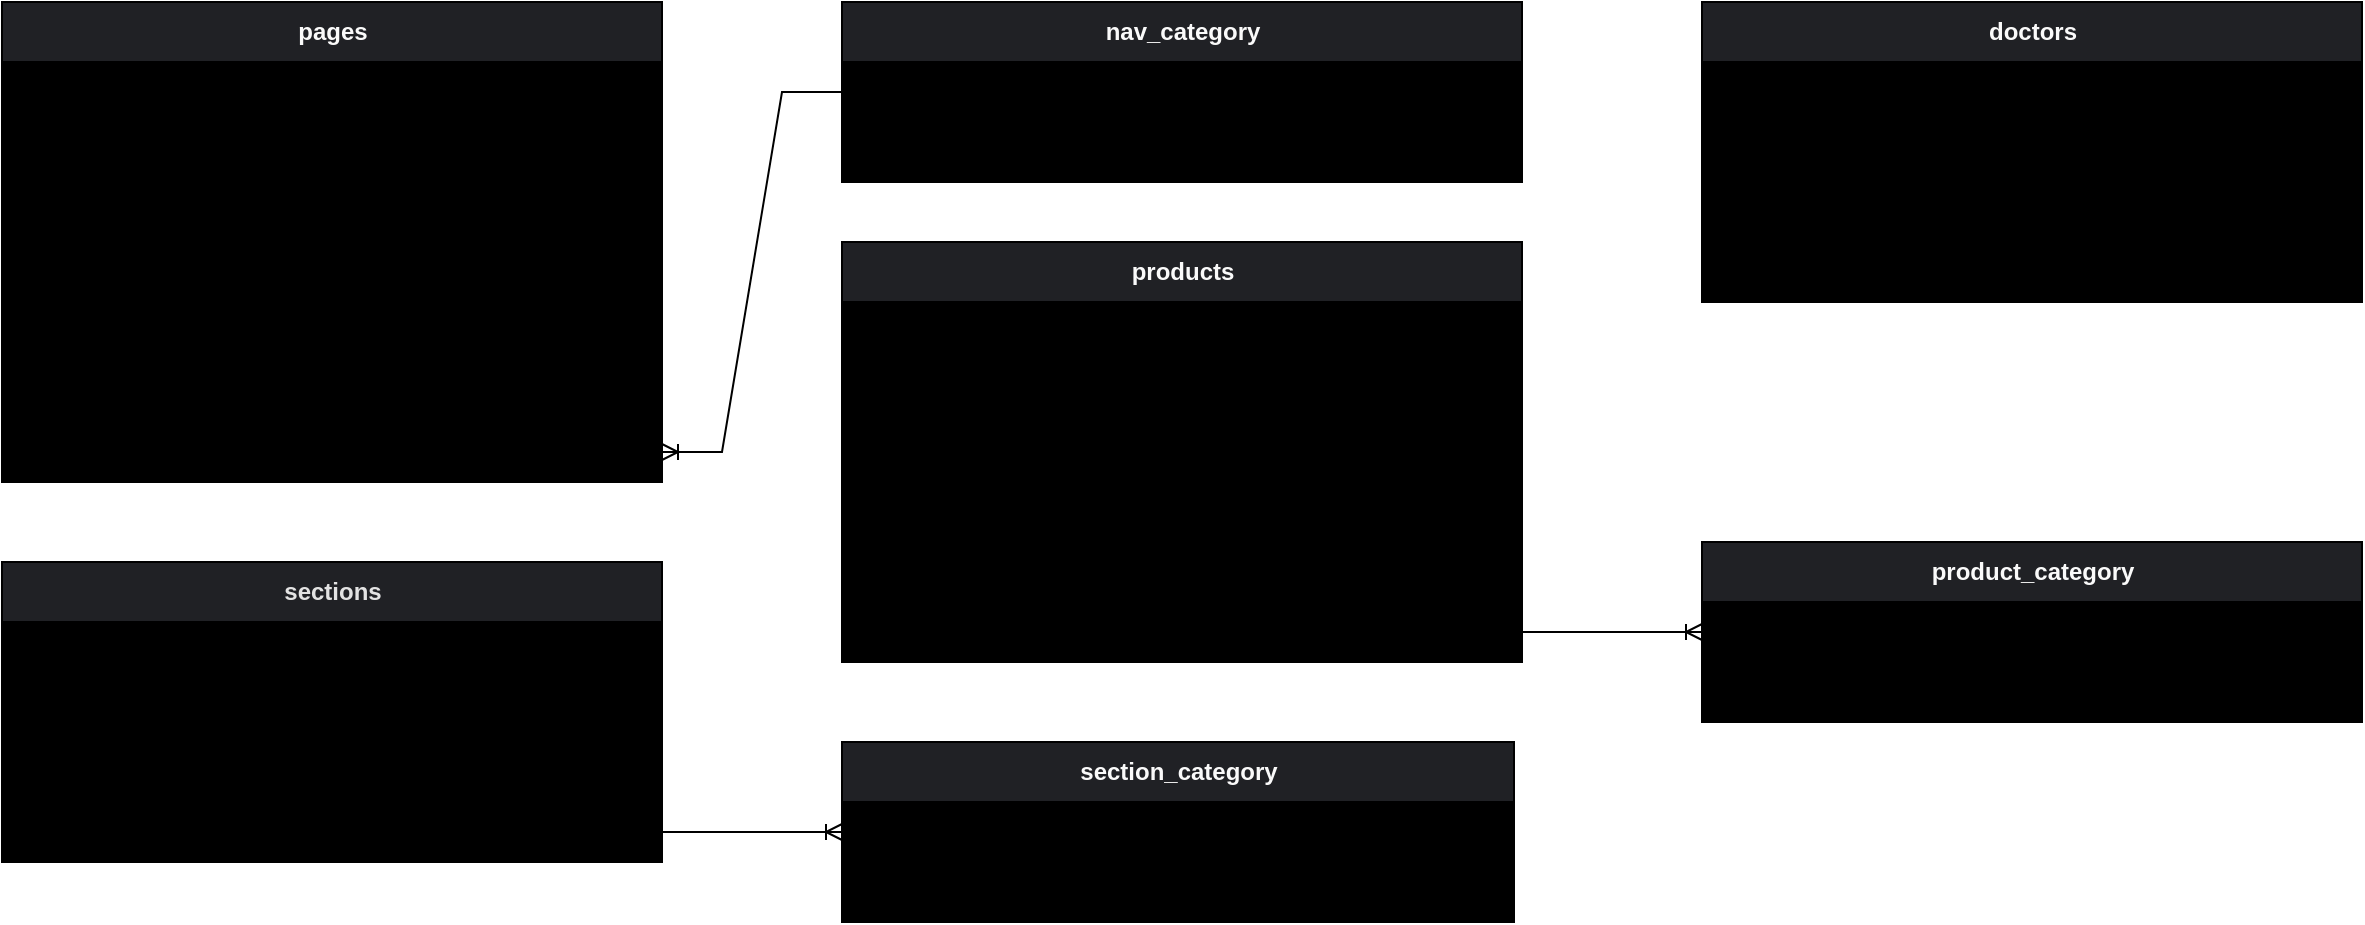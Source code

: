 <mxfile>
    <diagram name="Page-1" id="jvLMgW2qh89p9YElOxy1">
        <mxGraphModel dx="674" dy="597" grid="1" gridSize="10" guides="1" tooltips="1" connect="1" arrows="1" fold="1" page="1" pageScale="1" pageWidth="827" pageHeight="1169" math="0" shadow="0">
            <root>
                <mxCell id="0"/>
                <mxCell id="1" parent="0"/>
                <mxCell id="wWix9RE-jAxu2qYLu9UM-1" value="&lt;font color=&quot;#fafafa&quot;&gt;doctors&lt;/font&gt;" style="shape=table;startSize=30;container=1;collapsible=1;childLayout=tableLayout;fixedRows=1;rowLines=0;fontStyle=1;align=center;resizeLast=1;html=1;fillColor=#202125;" parent="1" vertex="1">
                    <mxGeometry x="870" y="40" width="330" height="150" as="geometry"/>
                </mxCell>
                <mxCell id="wWix9RE-jAxu2qYLu9UM-2" value="" style="shape=tableRow;horizontal=0;startSize=0;swimlaneHead=0;swimlaneBody=0;fillColor=none;collapsible=0;dropTarget=0;points=[[0,0.5],[1,0.5]];portConstraint=eastwest;top=0;left=0;right=0;bottom=1;" parent="wWix9RE-jAxu2qYLu9UM-1" vertex="1">
                    <mxGeometry y="30" width="330" height="30" as="geometry"/>
                </mxCell>
                <mxCell id="wWix9RE-jAxu2qYLu9UM-3" value="PK" style="shape=partialRectangle;connectable=0;fillColor=#000000;top=0;left=0;bottom=0;right=0;fontStyle=1;overflow=hidden;whiteSpace=wrap;html=1;" parent="wWix9RE-jAxu2qYLu9UM-2" vertex="1">
                    <mxGeometry width="30" height="30" as="geometry">
                        <mxRectangle width="30" height="30" as="alternateBounds"/>
                    </mxGeometry>
                </mxCell>
                <mxCell id="wWix9RE-jAxu2qYLu9UM-4" value="id INT AUTO_INCREMENT NOT NULL" style="shape=partialRectangle;connectable=0;fillColor=#000000;top=0;left=0;bottom=0;right=0;align=left;spacingLeft=6;fontStyle=5;overflow=hidden;whiteSpace=wrap;html=1;" parent="wWix9RE-jAxu2qYLu9UM-2" vertex="1">
                    <mxGeometry x="30" width="300" height="30" as="geometry">
                        <mxRectangle width="300" height="30" as="alternateBounds"/>
                    </mxGeometry>
                </mxCell>
                <mxCell id="wWix9RE-jAxu2qYLu9UM-5" value="" style="shape=tableRow;horizontal=0;startSize=0;swimlaneHead=0;swimlaneBody=0;fillColor=none;collapsible=0;dropTarget=0;points=[[0,0.5],[1,0.5]];portConstraint=eastwest;top=0;left=0;right=0;bottom=0;" parent="wWix9RE-jAxu2qYLu9UM-1" vertex="1">
                    <mxGeometry y="60" width="330" height="30" as="geometry"/>
                </mxCell>
                <mxCell id="wWix9RE-jAxu2qYLu9UM-6" value="" style="shape=partialRectangle;connectable=0;fillColor=#000000;top=0;left=0;bottom=0;right=0;editable=1;overflow=hidden;whiteSpace=wrap;html=1;" parent="wWix9RE-jAxu2qYLu9UM-5" vertex="1">
                    <mxGeometry width="30" height="30" as="geometry">
                        <mxRectangle width="30" height="30" as="alternateBounds"/>
                    </mxGeometry>
                </mxCell>
                <mxCell id="wWix9RE-jAxu2qYLu9UM-7" value="doctor_name VARCHAR(110)&amp;nbsp;NOT NULL" style="shape=partialRectangle;connectable=0;fillColor=#000000;top=0;left=0;bottom=0;right=0;align=left;spacingLeft=6;overflow=hidden;whiteSpace=wrap;html=1;" parent="wWix9RE-jAxu2qYLu9UM-5" vertex="1">
                    <mxGeometry x="30" width="300" height="30" as="geometry">
                        <mxRectangle width="300" height="30" as="alternateBounds"/>
                    </mxGeometry>
                </mxCell>
                <mxCell id="wWix9RE-jAxu2qYLu9UM-8" value="" style="shape=tableRow;horizontal=0;startSize=0;swimlaneHead=0;swimlaneBody=0;fillColor=none;collapsible=0;dropTarget=0;points=[[0,0.5],[1,0.5]];portConstraint=eastwest;top=0;left=0;right=0;bottom=0;" parent="wWix9RE-jAxu2qYLu9UM-1" vertex="1">
                    <mxGeometry y="90" width="330" height="30" as="geometry"/>
                </mxCell>
                <mxCell id="wWix9RE-jAxu2qYLu9UM-9" value="" style="shape=partialRectangle;connectable=0;fillColor=#000000;top=0;left=0;bottom=0;right=0;editable=1;overflow=hidden;whiteSpace=wrap;html=1;" parent="wWix9RE-jAxu2qYLu9UM-8" vertex="1">
                    <mxGeometry width="30" height="30" as="geometry">
                        <mxRectangle width="30" height="30" as="alternateBounds"/>
                    </mxGeometry>
                </mxCell>
                <mxCell id="wWix9RE-jAxu2qYLu9UM-10" value="doctor_description TEXT&amp;nbsp;NOT NULL" style="shape=partialRectangle;connectable=0;fillColor=#000000;top=0;left=0;bottom=0;right=0;align=left;spacingLeft=6;overflow=hidden;whiteSpace=wrap;html=1;" parent="wWix9RE-jAxu2qYLu9UM-8" vertex="1">
                    <mxGeometry x="30" width="300" height="30" as="geometry">
                        <mxRectangle width="300" height="30" as="alternateBounds"/>
                    </mxGeometry>
                </mxCell>
                <mxCell id="wWix9RE-jAxu2qYLu9UM-11" value="" style="shape=tableRow;horizontal=0;startSize=0;swimlaneHead=0;swimlaneBody=0;fillColor=none;collapsible=0;dropTarget=0;points=[[0,0.5],[1,0.5]];portConstraint=eastwest;top=0;left=0;right=0;bottom=0;" parent="wWix9RE-jAxu2qYLu9UM-1" vertex="1">
                    <mxGeometry y="120" width="330" height="30" as="geometry"/>
                </mxCell>
                <mxCell id="wWix9RE-jAxu2qYLu9UM-12" value="" style="shape=partialRectangle;connectable=0;fillColor=#000000;top=0;left=0;bottom=0;right=0;editable=1;overflow=hidden;whiteSpace=wrap;html=1;" parent="wWix9RE-jAxu2qYLu9UM-11" vertex="1">
                    <mxGeometry width="30" height="30" as="geometry">
                        <mxRectangle width="30" height="30" as="alternateBounds"/>
                    </mxGeometry>
                </mxCell>
                <mxCell id="wWix9RE-jAxu2qYLu9UM-13" value="doctor_pathimg VARCHAR(110)&amp;nbsp;NOT NULL" style="shape=partialRectangle;connectable=0;fillColor=#000000;top=0;left=0;bottom=0;right=0;align=left;spacingLeft=6;overflow=hidden;whiteSpace=wrap;html=1;" parent="wWix9RE-jAxu2qYLu9UM-11" vertex="1">
                    <mxGeometry x="30" width="300" height="30" as="geometry">
                        <mxRectangle width="300" height="30" as="alternateBounds"/>
                    </mxGeometry>
                </mxCell>
                <mxCell id="wWix9RE-jAxu2qYLu9UM-14" value="&lt;font color=&quot;#fafafa&quot;&gt;pages&lt;/font&gt;" style="shape=table;startSize=30;container=1;collapsible=1;childLayout=tableLayout;fixedRows=1;rowLines=0;fontStyle=1;align=center;resizeLast=1;html=1;fillColor=#202125;" parent="1" vertex="1">
                    <mxGeometry x="20" y="40" width="330" height="240" as="geometry"/>
                </mxCell>
                <mxCell id="wWix9RE-jAxu2qYLu9UM-15" value="" style="shape=tableRow;horizontal=0;startSize=0;swimlaneHead=0;swimlaneBody=0;fillColor=none;collapsible=0;dropTarget=0;points=[[0,0.5],[1,0.5]];portConstraint=eastwest;top=0;left=0;right=0;bottom=1;" parent="wWix9RE-jAxu2qYLu9UM-14" vertex="1">
                    <mxGeometry y="30" width="330" height="30" as="geometry"/>
                </mxCell>
                <mxCell id="wWix9RE-jAxu2qYLu9UM-16" value="PK" style="shape=partialRectangle;connectable=0;fillColor=#000000;top=0;left=0;bottom=0;right=0;fontStyle=1;overflow=hidden;whiteSpace=wrap;html=1;strokeColor=#121212;" parent="wWix9RE-jAxu2qYLu9UM-15" vertex="1">
                    <mxGeometry width="30" height="30" as="geometry">
                        <mxRectangle width="30" height="30" as="alternateBounds"/>
                    </mxGeometry>
                </mxCell>
                <mxCell id="wWix9RE-jAxu2qYLu9UM-17" value="id INT AUTO_INCREMENT NOT NULL" style="shape=partialRectangle;connectable=0;fillColor=#000000;top=0;left=0;bottom=0;right=0;align=left;spacingLeft=6;fontStyle=5;overflow=hidden;whiteSpace=wrap;html=1;strokeColor=#121212;" parent="wWix9RE-jAxu2qYLu9UM-15" vertex="1">
                    <mxGeometry x="30" width="300" height="30" as="geometry">
                        <mxRectangle width="300" height="30" as="alternateBounds"/>
                    </mxGeometry>
                </mxCell>
                <mxCell id="wWix9RE-jAxu2qYLu9UM-18" value="" style="shape=tableRow;horizontal=0;startSize=0;swimlaneHead=0;swimlaneBody=0;fillColor=none;collapsible=0;dropTarget=0;points=[[0,0.5],[1,0.5]];portConstraint=eastwest;top=0;left=0;right=0;bottom=0;" parent="wWix9RE-jAxu2qYLu9UM-14" vertex="1">
                    <mxGeometry y="60" width="330" height="30" as="geometry"/>
                </mxCell>
                <mxCell id="wWix9RE-jAxu2qYLu9UM-19" value="" style="shape=partialRectangle;connectable=0;fillColor=#000000;top=0;left=0;bottom=0;right=0;editable=1;overflow=hidden;whiteSpace=wrap;html=1;strokeColor=#121212;" parent="wWix9RE-jAxu2qYLu9UM-18" vertex="1">
                    <mxGeometry width="30" height="30" as="geometry">
                        <mxRectangle width="30" height="30" as="alternateBounds"/>
                    </mxGeometry>
                </mxCell>
                <mxCell id="wWix9RE-jAxu2qYLu9UM-20" value="page_title VARCHAR(110)&amp;nbsp;NOT NULL" style="shape=partialRectangle;connectable=0;fillColor=#000000;top=0;left=0;bottom=0;right=0;align=left;spacingLeft=6;overflow=hidden;whiteSpace=wrap;html=1;strokeColor=#121212;" parent="wWix9RE-jAxu2qYLu9UM-18" vertex="1">
                    <mxGeometry x="30" width="300" height="30" as="geometry">
                        <mxRectangle width="300" height="30" as="alternateBounds"/>
                    </mxGeometry>
                </mxCell>
                <mxCell id="wWix9RE-jAxu2qYLu9UM-21" value="" style="shape=tableRow;horizontal=0;startSize=0;swimlaneHead=0;swimlaneBody=0;fillColor=none;collapsible=0;dropTarget=0;points=[[0,0.5],[1,0.5]];portConstraint=eastwest;top=0;left=0;right=0;bottom=0;" parent="wWix9RE-jAxu2qYLu9UM-14" vertex="1">
                    <mxGeometry y="90" width="330" height="30" as="geometry"/>
                </mxCell>
                <mxCell id="wWix9RE-jAxu2qYLu9UM-22" value="" style="shape=partialRectangle;connectable=0;fillColor=#000000;top=0;left=0;bottom=0;right=0;editable=1;overflow=hidden;whiteSpace=wrap;html=1;strokeColor=#121212;" parent="wWix9RE-jAxu2qYLu9UM-21" vertex="1">
                    <mxGeometry width="30" height="30" as="geometry">
                        <mxRectangle width="30" height="30" as="alternateBounds"/>
                    </mxGeometry>
                </mxCell>
                <mxCell id="wWix9RE-jAxu2qYLu9UM-23" value="page_meta_desc TEXT" style="shape=partialRectangle;connectable=0;fillColor=#000000;top=0;left=0;bottom=0;right=0;align=left;spacingLeft=6;overflow=hidden;whiteSpace=wrap;html=1;strokeColor=#121212;" parent="wWix9RE-jAxu2qYLu9UM-21" vertex="1">
                    <mxGeometry x="30" width="300" height="30" as="geometry">
                        <mxRectangle width="300" height="30" as="alternateBounds"/>
                    </mxGeometry>
                </mxCell>
                <mxCell id="wWix9RE-jAxu2qYLu9UM-24" value="" style="shape=tableRow;horizontal=0;startSize=0;swimlaneHead=0;swimlaneBody=0;fillColor=none;collapsible=0;dropTarget=0;points=[[0,0.5],[1,0.5]];portConstraint=eastwest;top=0;left=0;right=0;bottom=0;" parent="wWix9RE-jAxu2qYLu9UM-14" vertex="1">
                    <mxGeometry y="120" width="330" height="30" as="geometry"/>
                </mxCell>
                <mxCell id="wWix9RE-jAxu2qYLu9UM-25" value="" style="shape=partialRectangle;connectable=0;fillColor=#000000;top=0;left=0;bottom=0;right=0;editable=1;overflow=hidden;whiteSpace=wrap;html=1;strokeColor=#121212;" parent="wWix9RE-jAxu2qYLu9UM-24" vertex="1">
                    <mxGeometry width="30" height="30" as="geometry">
                        <mxRectangle width="30" height="30" as="alternateBounds"/>
                    </mxGeometry>
                </mxCell>
                <mxCell id="wWix9RE-jAxu2qYLu9UM-26" value="page_meta_keywords TEXT" style="shape=partialRectangle;connectable=0;fillColor=#000000;top=0;left=0;bottom=0;right=0;align=left;spacingLeft=6;overflow=hidden;whiteSpace=wrap;html=1;strokeColor=#121212;" parent="wWix9RE-jAxu2qYLu9UM-24" vertex="1">
                    <mxGeometry x="30" width="300" height="30" as="geometry">
                        <mxRectangle width="300" height="30" as="alternateBounds"/>
                    </mxGeometry>
                </mxCell>
                <mxCell id="wWix9RE-jAxu2qYLu9UM-27" value="" style="shape=tableRow;horizontal=0;startSize=0;swimlaneHead=0;swimlaneBody=0;fillColor=none;collapsible=0;dropTarget=0;points=[[0,0.5],[1,0.5]];portConstraint=eastwest;top=0;left=0;right=0;bottom=0;" parent="wWix9RE-jAxu2qYLu9UM-14" vertex="1">
                    <mxGeometry y="150" width="330" height="30" as="geometry"/>
                </mxCell>
                <mxCell id="wWix9RE-jAxu2qYLu9UM-28" value="" style="shape=partialRectangle;connectable=0;fillColor=#000000;top=0;left=0;bottom=0;right=0;editable=1;overflow=hidden;strokeColor=#121212;" parent="wWix9RE-jAxu2qYLu9UM-27" vertex="1">
                    <mxGeometry width="30" height="30" as="geometry">
                        <mxRectangle width="30" height="30" as="alternateBounds"/>
                    </mxGeometry>
                </mxCell>
                <mxCell id="wWix9RE-jAxu2qYLu9UM-29" value="page_url VARCHAR(255) NOT NULL" style="shape=partialRectangle;connectable=0;fillColor=#000000;top=0;left=0;bottom=0;right=0;align=left;spacingLeft=6;overflow=hidden;strokeColor=#121212;" parent="wWix9RE-jAxu2qYLu9UM-27" vertex="1">
                    <mxGeometry x="30" width="300" height="30" as="geometry">
                        <mxRectangle width="300" height="30" as="alternateBounds"/>
                    </mxGeometry>
                </mxCell>
                <mxCell id="wWix9RE-jAxu2qYLu9UM-30" value="" style="shape=tableRow;horizontal=0;startSize=0;swimlaneHead=0;swimlaneBody=0;fillColor=none;collapsible=0;dropTarget=0;points=[[0,0.5],[1,0.5]];portConstraint=eastwest;top=0;left=0;right=0;bottom=0;" parent="wWix9RE-jAxu2qYLu9UM-14" vertex="1">
                    <mxGeometry y="180" width="330" height="30" as="geometry"/>
                </mxCell>
                <mxCell id="wWix9RE-jAxu2qYLu9UM-31" value="" style="shape=partialRectangle;connectable=0;fillColor=#000000;top=0;left=0;bottom=0;right=0;editable=1;overflow=hidden;strokeColor=#121212;" parent="wWix9RE-jAxu2qYLu9UM-30" vertex="1">
                    <mxGeometry width="30" height="30" as="geometry">
                        <mxRectangle width="30" height="30" as="alternateBounds"/>
                    </mxGeometry>
                </mxCell>
                <mxCell id="wWix9RE-jAxu2qYLu9UM-32" value="page_bodyId VARCHAR(110)" style="shape=partialRectangle;connectable=0;fillColor=#000000;top=0;left=0;bottom=0;right=0;align=left;spacingLeft=6;overflow=hidden;strokeColor=#121212;" parent="wWix9RE-jAxu2qYLu9UM-30" vertex="1">
                    <mxGeometry x="30" width="300" height="30" as="geometry">
                        <mxRectangle width="300" height="30" as="alternateBounds"/>
                    </mxGeometry>
                </mxCell>
                <mxCell id="wWix9RE-jAxu2qYLu9UM-33" value="" style="shape=tableRow;horizontal=0;startSize=0;swimlaneHead=0;swimlaneBody=0;fillColor=none;collapsible=0;dropTarget=0;points=[[0,0.5],[1,0.5]];portConstraint=eastwest;top=0;left=0;right=0;bottom=0;" parent="wWix9RE-jAxu2qYLu9UM-14" vertex="1">
                    <mxGeometry y="210" width="330" height="30" as="geometry"/>
                </mxCell>
                <mxCell id="wWix9RE-jAxu2qYLu9UM-34" value="FK" style="shape=partialRectangle;connectable=0;fillColor=#000000;top=0;left=0;bottom=0;right=0;fontStyle=0;overflow=hidden;whiteSpace=wrap;html=1;strokeColor=#121212;" parent="wWix9RE-jAxu2qYLu9UM-33" vertex="1">
                    <mxGeometry width="30" height="30" as="geometry">
                        <mxRectangle width="30" height="30" as="alternateBounds"/>
                    </mxGeometry>
                </mxCell>
                <mxCell id="wWix9RE-jAxu2qYLu9UM-35" value="nav_category_id INT NOT NULL" style="shape=partialRectangle;connectable=0;fillColor=#000000;top=0;left=0;bottom=0;right=0;align=left;spacingLeft=6;fontStyle=0;overflow=hidden;whiteSpace=wrap;html=1;strokeColor=#121212;" parent="wWix9RE-jAxu2qYLu9UM-33" vertex="1">
                    <mxGeometry x="30" width="300" height="30" as="geometry">
                        <mxRectangle width="300" height="30" as="alternateBounds"/>
                    </mxGeometry>
                </mxCell>
                <mxCell id="wWix9RE-jAxu2qYLu9UM-45" value="&lt;font color=&quot;#fafafa&quot;&gt;nav_category&lt;/font&gt;" style="shape=table;startSize=30;container=1;collapsible=1;childLayout=tableLayout;fixedRows=1;rowLines=0;fontStyle=1;align=center;resizeLast=1;html=1;fillColor=#202125;" parent="1" vertex="1">
                    <mxGeometry x="440" y="40" width="340" height="90" as="geometry"/>
                </mxCell>
                <mxCell id="wWix9RE-jAxu2qYLu9UM-46" value="" style="shape=tableRow;horizontal=0;startSize=0;swimlaneHead=0;swimlaneBody=0;fillColor=none;collapsible=0;dropTarget=0;points=[[0,0.5],[1,0.5]];portConstraint=eastwest;top=0;left=0;right=0;bottom=1;" parent="wWix9RE-jAxu2qYLu9UM-45" vertex="1">
                    <mxGeometry y="30" width="340" height="30" as="geometry"/>
                </mxCell>
                <mxCell id="wWix9RE-jAxu2qYLu9UM-47" value="PK" style="shape=partialRectangle;connectable=0;fillColor=#000000;top=0;left=0;bottom=0;right=0;fontStyle=1;overflow=hidden;whiteSpace=wrap;html=1;" parent="wWix9RE-jAxu2qYLu9UM-46" vertex="1">
                    <mxGeometry width="30" height="30" as="geometry">
                        <mxRectangle width="30" height="30" as="alternateBounds"/>
                    </mxGeometry>
                </mxCell>
                <mxCell id="wWix9RE-jAxu2qYLu9UM-48" value="id INT AUTO_INCREMENT NOT NULL" style="shape=partialRectangle;connectable=0;fillColor=#000000;top=0;left=0;bottom=0;right=0;align=left;spacingLeft=6;fontStyle=5;overflow=hidden;whiteSpace=wrap;html=1;" parent="wWix9RE-jAxu2qYLu9UM-46" vertex="1">
                    <mxGeometry x="30" width="310" height="30" as="geometry">
                        <mxRectangle width="310" height="30" as="alternateBounds"/>
                    </mxGeometry>
                </mxCell>
                <mxCell id="wWix9RE-jAxu2qYLu9UM-49" value="" style="shape=tableRow;horizontal=0;startSize=0;swimlaneHead=0;swimlaneBody=0;fillColor=none;collapsible=0;dropTarget=0;points=[[0,0.5],[1,0.5]];portConstraint=eastwest;top=0;left=0;right=0;bottom=0;" parent="wWix9RE-jAxu2qYLu9UM-45" vertex="1">
                    <mxGeometry y="60" width="340" height="30" as="geometry"/>
                </mxCell>
                <mxCell id="wWix9RE-jAxu2qYLu9UM-50" value="" style="shape=partialRectangle;connectable=0;fillColor=#000000;top=0;left=0;bottom=0;right=0;editable=1;overflow=hidden;whiteSpace=wrap;html=1;" parent="wWix9RE-jAxu2qYLu9UM-49" vertex="1">
                    <mxGeometry width="30" height="30" as="geometry">
                        <mxRectangle width="30" height="30" as="alternateBounds"/>
                    </mxGeometry>
                </mxCell>
                <mxCell id="wWix9RE-jAxu2qYLu9UM-51" value="nav_name VARCHAR(100)&amp;nbsp;NOT NULL" style="shape=partialRectangle;connectable=0;fillColor=#000000;top=0;left=0;bottom=0;right=0;align=left;spacingLeft=6;overflow=hidden;whiteSpace=wrap;html=1;" parent="wWix9RE-jAxu2qYLu9UM-49" vertex="1">
                    <mxGeometry x="30" width="310" height="30" as="geometry">
                        <mxRectangle width="310" height="30" as="alternateBounds"/>
                    </mxGeometry>
                </mxCell>
                <mxCell id="wWix9RE-jAxu2qYLu9UM-72" value="&lt;font color=&quot;#e3e3e3&quot;&gt;sections&lt;/font&gt;" style="shape=table;startSize=30;container=1;collapsible=1;childLayout=tableLayout;fixedRows=1;rowLines=0;fontStyle=1;align=center;resizeLast=1;html=1;fillColor=#202125;" parent="1" vertex="1">
                    <mxGeometry x="20" y="320" width="330" height="150" as="geometry"/>
                </mxCell>
                <mxCell id="wWix9RE-jAxu2qYLu9UM-73" value="" style="shape=tableRow;horizontal=0;startSize=0;swimlaneHead=0;swimlaneBody=0;fillColor=#FAFAFA;collapsible=0;dropTarget=0;points=[[0,0.5],[1,0.5]];portConstraint=eastwest;top=0;left=0;right=0;bottom=1;" parent="wWix9RE-jAxu2qYLu9UM-72" vertex="1">
                    <mxGeometry y="30" width="330" height="30" as="geometry"/>
                </mxCell>
                <mxCell id="wWix9RE-jAxu2qYLu9UM-74" value="PK" style="shape=partialRectangle;connectable=0;fillColor=#000000;top=0;left=0;bottom=0;right=0;fontStyle=1;overflow=hidden;whiteSpace=wrap;html=1;" parent="wWix9RE-jAxu2qYLu9UM-73" vertex="1">
                    <mxGeometry width="30" height="30" as="geometry">
                        <mxRectangle width="30" height="30" as="alternateBounds"/>
                    </mxGeometry>
                </mxCell>
                <mxCell id="wWix9RE-jAxu2qYLu9UM-75" value="id INT AUTO_INCREMENT NOT NULL" style="shape=partialRectangle;connectable=0;fillColor=#000000;top=0;left=0;bottom=0;right=0;align=left;spacingLeft=6;fontStyle=5;overflow=hidden;whiteSpace=wrap;html=1;" parent="wWix9RE-jAxu2qYLu9UM-73" vertex="1">
                    <mxGeometry x="30" width="300" height="30" as="geometry">
                        <mxRectangle width="300" height="30" as="alternateBounds"/>
                    </mxGeometry>
                </mxCell>
                <mxCell id="wWix9RE-jAxu2qYLu9UM-76" value="" style="shape=tableRow;horizontal=0;startSize=0;swimlaneHead=0;swimlaneBody=0;fillColor=#FAFAFA;collapsible=0;dropTarget=0;points=[[0,0.5],[1,0.5]];portConstraint=eastwest;top=0;left=0;right=0;bottom=0;" parent="wWix9RE-jAxu2qYLu9UM-72" vertex="1">
                    <mxGeometry y="60" width="330" height="30" as="geometry"/>
                </mxCell>
                <mxCell id="wWix9RE-jAxu2qYLu9UM-77" value="" style="shape=partialRectangle;connectable=0;fillColor=#000000;top=0;left=0;bottom=0;right=0;editable=1;overflow=hidden;whiteSpace=wrap;html=1;" parent="wWix9RE-jAxu2qYLu9UM-76" vertex="1">
                    <mxGeometry width="30" height="30" as="geometry">
                        <mxRectangle width="30" height="30" as="alternateBounds"/>
                    </mxGeometry>
                </mxCell>
                <mxCell id="wWix9RE-jAxu2qYLu9UM-78" value="section_title VARCHAR(110)" style="shape=partialRectangle;connectable=0;fillColor=#000000;top=0;left=0;bottom=0;right=0;align=left;spacingLeft=6;overflow=hidden;whiteSpace=wrap;html=1;" parent="wWix9RE-jAxu2qYLu9UM-76" vertex="1">
                    <mxGeometry x="30" width="300" height="30" as="geometry">
                        <mxRectangle width="300" height="30" as="alternateBounds"/>
                    </mxGeometry>
                </mxCell>
                <mxCell id="wWix9RE-jAxu2qYLu9UM-79" value="" style="shape=tableRow;horizontal=0;startSize=0;swimlaneHead=0;swimlaneBody=0;fillColor=#FAFAFA;collapsible=0;dropTarget=0;points=[[0,0.5],[1,0.5]];portConstraint=eastwest;top=0;left=0;right=0;bottom=0;" parent="wWix9RE-jAxu2qYLu9UM-72" vertex="1">
                    <mxGeometry y="90" width="330" height="30" as="geometry"/>
                </mxCell>
                <mxCell id="wWix9RE-jAxu2qYLu9UM-80" value="" style="shape=partialRectangle;connectable=0;fillColor=#000000;top=0;left=0;bottom=0;right=0;editable=1;overflow=hidden;whiteSpace=wrap;html=1;" parent="wWix9RE-jAxu2qYLu9UM-79" vertex="1">
                    <mxGeometry width="30" height="30" as="geometry">
                        <mxRectangle width="30" height="30" as="alternateBounds"/>
                    </mxGeometry>
                </mxCell>
                <mxCell id="wWix9RE-jAxu2qYLu9UM-81" value="section_description TEXT&amp;nbsp;NOT NULL" style="shape=partialRectangle;connectable=0;fillColor=#000000;top=0;left=0;bottom=0;right=0;align=left;spacingLeft=6;overflow=hidden;whiteSpace=wrap;html=1;" parent="wWix9RE-jAxu2qYLu9UM-79" vertex="1">
                    <mxGeometry x="30" width="300" height="30" as="geometry">
                        <mxRectangle width="300" height="30" as="alternateBounds"/>
                    </mxGeometry>
                </mxCell>
                <mxCell id="wWix9RE-jAxu2qYLu9UM-119" value="" style="shape=tableRow;horizontal=0;startSize=0;swimlaneHead=0;swimlaneBody=0;fillColor=#FAFAFA;collapsible=0;dropTarget=0;points=[[0,0.5],[1,0.5]];portConstraint=eastwest;top=0;left=0;right=0;bottom=0;" parent="wWix9RE-jAxu2qYLu9UM-72" vertex="1">
                    <mxGeometry y="120" width="330" height="30" as="geometry"/>
                </mxCell>
                <mxCell id="wWix9RE-jAxu2qYLu9UM-120" value="FK" style="shape=partialRectangle;connectable=0;fillColor=#000000;top=0;left=0;bottom=0;right=0;fontStyle=0;overflow=hidden;whiteSpace=wrap;html=1;" parent="wWix9RE-jAxu2qYLu9UM-119" vertex="1">
                    <mxGeometry width="30" height="30" as="geometry">
                        <mxRectangle width="30" height="30" as="alternateBounds"/>
                    </mxGeometry>
                </mxCell>
                <mxCell id="wWix9RE-jAxu2qYLu9UM-121" value="section_category_id INT NOT NULL" style="shape=partialRectangle;connectable=0;fillColor=#000000;top=0;left=0;bottom=0;right=0;align=left;spacingLeft=6;fontStyle=0;overflow=hidden;whiteSpace=wrap;html=1;" parent="wWix9RE-jAxu2qYLu9UM-119" vertex="1">
                    <mxGeometry x="30" width="300" height="30" as="geometry">
                        <mxRectangle width="300" height="30" as="alternateBounds"/>
                    </mxGeometry>
                </mxCell>
                <mxCell id="wWix9RE-jAxu2qYLu9UM-85" value="&lt;font color=&quot;#fafafa&quot;&gt;products&lt;/font&gt;" style="shape=table;startSize=30;container=1;collapsible=1;childLayout=tableLayout;fixedRows=1;rowLines=0;fontStyle=1;align=center;resizeLast=1;html=1;fillColor=#202125;" parent="1" vertex="1">
                    <mxGeometry x="440" y="160" width="340" height="210" as="geometry"/>
                </mxCell>
                <mxCell id="wWix9RE-jAxu2qYLu9UM-86" value="" style="shape=tableRow;horizontal=0;startSize=0;swimlaneHead=0;swimlaneBody=0;fillColor=none;collapsible=0;dropTarget=0;points=[[0,0.5],[1,0.5]];portConstraint=eastwest;top=0;left=0;right=0;bottom=1;" parent="wWix9RE-jAxu2qYLu9UM-85" vertex="1">
                    <mxGeometry y="30" width="340" height="30" as="geometry"/>
                </mxCell>
                <mxCell id="wWix9RE-jAxu2qYLu9UM-87" value="PK" style="shape=partialRectangle;connectable=0;fillColor=#000000;top=0;left=0;bottom=0;right=0;fontStyle=1;overflow=hidden;whiteSpace=wrap;html=1;" parent="wWix9RE-jAxu2qYLu9UM-86" vertex="1">
                    <mxGeometry width="30" height="30" as="geometry">
                        <mxRectangle width="30" height="30" as="alternateBounds"/>
                    </mxGeometry>
                </mxCell>
                <mxCell id="wWix9RE-jAxu2qYLu9UM-88" value="id INT AUTO_INCREMENT NOT NULL" style="shape=partialRectangle;connectable=0;fillColor=#000000;top=0;left=0;bottom=0;right=0;align=left;spacingLeft=6;fontStyle=5;overflow=hidden;whiteSpace=wrap;html=1;" parent="wWix9RE-jAxu2qYLu9UM-86" vertex="1">
                    <mxGeometry x="30" width="310" height="30" as="geometry">
                        <mxRectangle width="310" height="30" as="alternateBounds"/>
                    </mxGeometry>
                </mxCell>
                <mxCell id="wWix9RE-jAxu2qYLu9UM-89" value="" style="shape=tableRow;horizontal=0;startSize=0;swimlaneHead=0;swimlaneBody=0;fillColor=none;collapsible=0;dropTarget=0;points=[[0,0.5],[1,0.5]];portConstraint=eastwest;top=0;left=0;right=0;bottom=0;" parent="wWix9RE-jAxu2qYLu9UM-85" vertex="1">
                    <mxGeometry y="60" width="340" height="30" as="geometry"/>
                </mxCell>
                <mxCell id="wWix9RE-jAxu2qYLu9UM-90" value="" style="shape=partialRectangle;connectable=0;fillColor=#000000;top=0;left=0;bottom=0;right=0;editable=1;overflow=hidden;whiteSpace=wrap;html=1;" parent="wWix9RE-jAxu2qYLu9UM-89" vertex="1">
                    <mxGeometry width="30" height="30" as="geometry">
                        <mxRectangle width="30" height="30" as="alternateBounds"/>
                    </mxGeometry>
                </mxCell>
                <mxCell id="wWix9RE-jAxu2qYLu9UM-91" value="product_title VARCHAR(110)&amp;nbsp;NOT NULL" style="shape=partialRectangle;connectable=0;fillColor=#000000;top=0;left=0;bottom=0;right=0;align=left;spacingLeft=6;overflow=hidden;whiteSpace=wrap;html=1;" parent="wWix9RE-jAxu2qYLu9UM-89" vertex="1">
                    <mxGeometry x="30" width="310" height="30" as="geometry">
                        <mxRectangle width="310" height="30" as="alternateBounds"/>
                    </mxGeometry>
                </mxCell>
                <mxCell id="wWix9RE-jAxu2qYLu9UM-92" value="" style="shape=tableRow;horizontal=0;startSize=0;swimlaneHead=0;swimlaneBody=0;fillColor=none;collapsible=0;dropTarget=0;points=[[0,0.5],[1,0.5]];portConstraint=eastwest;top=0;left=0;right=0;bottom=0;" parent="wWix9RE-jAxu2qYLu9UM-85" vertex="1">
                    <mxGeometry y="90" width="340" height="30" as="geometry"/>
                </mxCell>
                <mxCell id="wWix9RE-jAxu2qYLu9UM-93" value="" style="shape=partialRectangle;connectable=0;fillColor=#000000;top=0;left=0;bottom=0;right=0;editable=1;overflow=hidden;whiteSpace=wrap;html=1;" parent="wWix9RE-jAxu2qYLu9UM-92" vertex="1">
                    <mxGeometry width="30" height="30" as="geometry">
                        <mxRectangle width="30" height="30" as="alternateBounds"/>
                    </mxGeometry>
                </mxCell>
                <mxCell id="wWix9RE-jAxu2qYLu9UM-94" value="product_description TEXT&amp;nbsp;NOT NULL" style="shape=partialRectangle;connectable=0;fillColor=#000000;top=0;left=0;bottom=0;right=0;align=left;spacingLeft=6;overflow=hidden;whiteSpace=wrap;html=1;" parent="wWix9RE-jAxu2qYLu9UM-92" vertex="1">
                    <mxGeometry x="30" width="310" height="30" as="geometry">
                        <mxRectangle width="310" height="30" as="alternateBounds"/>
                    </mxGeometry>
                </mxCell>
                <mxCell id="wWix9RE-jAxu2qYLu9UM-126" value="" style="shape=tableRow;horizontal=0;startSize=0;swimlaneHead=0;swimlaneBody=0;fillColor=none;collapsible=0;dropTarget=0;points=[[0,0.5],[1,0.5]];portConstraint=eastwest;top=0;left=0;right=0;bottom=0;" parent="wWix9RE-jAxu2qYLu9UM-85" vertex="1">
                    <mxGeometry y="120" width="340" height="30" as="geometry"/>
                </mxCell>
                <mxCell id="wWix9RE-jAxu2qYLu9UM-127" value="" style="shape=partialRectangle;connectable=0;fillColor=#000000;top=0;left=0;bottom=0;right=0;editable=1;overflow=hidden;" parent="wWix9RE-jAxu2qYLu9UM-126" vertex="1">
                    <mxGeometry width="30" height="30" as="geometry">
                        <mxRectangle width="30" height="30" as="alternateBounds"/>
                    </mxGeometry>
                </mxCell>
                <mxCell id="wWix9RE-jAxu2qYLu9UM-128" value="product_price FLOAT NOT NULL" style="shape=partialRectangle;connectable=0;fillColor=#000000;top=0;left=0;bottom=0;right=0;align=left;spacingLeft=6;overflow=hidden;" parent="wWix9RE-jAxu2qYLu9UM-126" vertex="1">
                    <mxGeometry x="30" width="310" height="30" as="geometry">
                        <mxRectangle width="310" height="30" as="alternateBounds"/>
                    </mxGeometry>
                </mxCell>
                <mxCell id="wWix9RE-jAxu2qYLu9UM-95" value="" style="shape=tableRow;horizontal=0;startSize=0;swimlaneHead=0;swimlaneBody=0;fillColor=none;collapsible=0;dropTarget=0;points=[[0,0.5],[1,0.5]];portConstraint=eastwest;top=0;left=0;right=0;bottom=0;" parent="wWix9RE-jAxu2qYLu9UM-85" vertex="1">
                    <mxGeometry y="150" width="340" height="30" as="geometry"/>
                </mxCell>
                <mxCell id="wWix9RE-jAxu2qYLu9UM-96" value="" style="shape=partialRectangle;connectable=0;fillColor=#000000;top=0;left=0;bottom=0;right=0;editable=1;overflow=hidden;whiteSpace=wrap;html=1;" parent="wWix9RE-jAxu2qYLu9UM-95" vertex="1">
                    <mxGeometry width="30" height="30" as="geometry">
                        <mxRectangle width="30" height="30" as="alternateBounds"/>
                    </mxGeometry>
                </mxCell>
                <mxCell id="wWix9RE-jAxu2qYLu9UM-97" value="product_pathimg&amp;nbsp;VARCHAR(110)&amp;nbsp;NOT NULL" style="shape=partialRectangle;connectable=0;fillColor=#000000;top=0;left=0;bottom=0;right=0;align=left;spacingLeft=6;overflow=hidden;whiteSpace=wrap;html=1;" parent="wWix9RE-jAxu2qYLu9UM-95" vertex="1">
                    <mxGeometry x="30" width="310" height="30" as="geometry">
                        <mxRectangle width="310" height="30" as="alternateBounds"/>
                    </mxGeometry>
                </mxCell>
                <mxCell id="wWix9RE-jAxu2qYLu9UM-107" value="" style="shape=tableRow;horizontal=0;startSize=0;swimlaneHead=0;swimlaneBody=0;fillColor=none;collapsible=0;dropTarget=0;points=[[0,0.5],[1,0.5]];portConstraint=eastwest;top=0;left=0;right=0;bottom=0;" parent="wWix9RE-jAxu2qYLu9UM-85" vertex="1">
                    <mxGeometry y="180" width="340" height="30" as="geometry"/>
                </mxCell>
                <mxCell id="wWix9RE-jAxu2qYLu9UM-108" value="FK" style="shape=partialRectangle;connectable=0;fillColor=#000000;top=0;left=0;bottom=0;right=0;fontStyle=0;overflow=hidden;whiteSpace=wrap;html=1;" parent="wWix9RE-jAxu2qYLu9UM-107" vertex="1">
                    <mxGeometry width="30" height="30" as="geometry">
                        <mxRectangle width="30" height="30" as="alternateBounds"/>
                    </mxGeometry>
                </mxCell>
                <mxCell id="wWix9RE-jAxu2qYLu9UM-109" value="product_category_id INT NOT NULL" style="shape=partialRectangle;connectable=0;fillColor=#000000;top=0;left=0;bottom=0;right=0;align=left;spacingLeft=6;fontStyle=0;overflow=hidden;whiteSpace=wrap;html=1;" parent="wWix9RE-jAxu2qYLu9UM-107" vertex="1">
                    <mxGeometry x="30" width="310" height="30" as="geometry">
                        <mxRectangle width="310" height="30" as="alternateBounds"/>
                    </mxGeometry>
                </mxCell>
                <mxCell id="wWix9RE-jAxu2qYLu9UM-98" value="&lt;font color=&quot;#fafafa&quot;&gt;product_category&lt;/font&gt;" style="shape=table;startSize=30;container=1;collapsible=1;childLayout=tableLayout;fixedRows=1;rowLines=0;fontStyle=1;align=center;resizeLast=1;html=1;fillColor=#202125;" parent="1" vertex="1">
                    <mxGeometry x="870" y="310" width="330" height="90" as="geometry"/>
                </mxCell>
                <mxCell id="wWix9RE-jAxu2qYLu9UM-99" value="" style="shape=tableRow;horizontal=0;startSize=0;swimlaneHead=0;swimlaneBody=0;fillColor=none;collapsible=0;dropTarget=0;points=[[0,0.5],[1,0.5]];portConstraint=eastwest;top=0;left=0;right=0;bottom=1;" parent="wWix9RE-jAxu2qYLu9UM-98" vertex="1">
                    <mxGeometry y="30" width="330" height="30" as="geometry"/>
                </mxCell>
                <mxCell id="wWix9RE-jAxu2qYLu9UM-100" value="PK" style="shape=partialRectangle;connectable=0;fillColor=#000000;top=0;left=0;bottom=0;right=0;fontStyle=1;overflow=hidden;whiteSpace=wrap;html=1;" parent="wWix9RE-jAxu2qYLu9UM-99" vertex="1">
                    <mxGeometry width="30" height="30" as="geometry">
                        <mxRectangle width="30" height="30" as="alternateBounds"/>
                    </mxGeometry>
                </mxCell>
                <mxCell id="wWix9RE-jAxu2qYLu9UM-101" value="id INT AUTO_INCREMENT NOT NULL" style="shape=partialRectangle;connectable=0;fillColor=#000000;top=0;left=0;bottom=0;right=0;align=left;spacingLeft=6;fontStyle=5;overflow=hidden;whiteSpace=wrap;html=1;" parent="wWix9RE-jAxu2qYLu9UM-99" vertex="1">
                    <mxGeometry x="30" width="300" height="30" as="geometry">
                        <mxRectangle width="300" height="30" as="alternateBounds"/>
                    </mxGeometry>
                </mxCell>
                <mxCell id="wWix9RE-jAxu2qYLu9UM-102" value="" style="shape=tableRow;horizontal=0;startSize=0;swimlaneHead=0;swimlaneBody=0;fillColor=none;collapsible=0;dropTarget=0;points=[[0,0.5],[1,0.5]];portConstraint=eastwest;top=0;left=0;right=0;bottom=0;" parent="wWix9RE-jAxu2qYLu9UM-98" vertex="1">
                    <mxGeometry y="60" width="330" height="30" as="geometry"/>
                </mxCell>
                <mxCell id="wWix9RE-jAxu2qYLu9UM-103" value="" style="shape=partialRectangle;connectable=0;fillColor=#000000;top=0;left=0;bottom=0;right=0;editable=1;overflow=hidden;whiteSpace=wrap;html=1;" parent="wWix9RE-jAxu2qYLu9UM-102" vertex="1">
                    <mxGeometry width="30" height="30" as="geometry">
                        <mxRectangle width="30" height="30" as="alternateBounds"/>
                    </mxGeometry>
                </mxCell>
                <mxCell id="wWix9RE-jAxu2qYLu9UM-104" value="category_name VARCHAR(110)&amp;nbsp;NOT NULL" style="shape=partialRectangle;connectable=0;fillColor=#000000;top=0;left=0;bottom=0;right=0;align=left;spacingLeft=6;overflow=hidden;whiteSpace=wrap;html=1;" parent="wWix9RE-jAxu2qYLu9UM-102" vertex="1">
                    <mxGeometry x="30" width="300" height="30" as="geometry">
                        <mxRectangle width="300" height="30" as="alternateBounds"/>
                    </mxGeometry>
                </mxCell>
                <mxCell id="wWix9RE-jAxu2qYLu9UM-112" value="&lt;font color=&quot;#fafafa&quot;&gt;section_category&lt;/font&gt;" style="shape=table;startSize=30;container=1;collapsible=1;childLayout=tableLayout;fixedRows=1;rowLines=0;fontStyle=1;align=center;resizeLast=1;html=1;fillColor=#202125;" parent="1" vertex="1">
                    <mxGeometry x="440" y="410" width="336" height="90" as="geometry"/>
                </mxCell>
                <mxCell id="wWix9RE-jAxu2qYLu9UM-113" value="" style="shape=tableRow;horizontal=0;startSize=0;swimlaneHead=0;swimlaneBody=0;fillColor=none;collapsible=0;dropTarget=0;points=[[0,0.5],[1,0.5]];portConstraint=eastwest;top=0;left=0;right=0;bottom=1;" parent="wWix9RE-jAxu2qYLu9UM-112" vertex="1">
                    <mxGeometry y="30" width="336" height="30" as="geometry"/>
                </mxCell>
                <mxCell id="wWix9RE-jAxu2qYLu9UM-114" value="PK" style="shape=partialRectangle;connectable=0;fillColor=#000000;top=0;left=0;bottom=0;right=0;fontStyle=1;overflow=hidden;whiteSpace=wrap;html=1;" parent="wWix9RE-jAxu2qYLu9UM-113" vertex="1">
                    <mxGeometry width="30" height="30" as="geometry">
                        <mxRectangle width="30" height="30" as="alternateBounds"/>
                    </mxGeometry>
                </mxCell>
                <mxCell id="wWix9RE-jAxu2qYLu9UM-115" value="id INT AUTO_INCREMENT NOT NULL" style="shape=partialRectangle;connectable=0;fillColor=#000000;top=0;left=0;bottom=0;right=0;align=left;spacingLeft=6;fontStyle=5;overflow=hidden;whiteSpace=wrap;html=1;" parent="wWix9RE-jAxu2qYLu9UM-113" vertex="1">
                    <mxGeometry x="30" width="306" height="30" as="geometry">
                        <mxRectangle width="306" height="30" as="alternateBounds"/>
                    </mxGeometry>
                </mxCell>
                <mxCell id="wWix9RE-jAxu2qYLu9UM-116" value="" style="shape=tableRow;horizontal=0;startSize=0;swimlaneHead=0;swimlaneBody=0;fillColor=none;collapsible=0;dropTarget=0;points=[[0,0.5],[1,0.5]];portConstraint=eastwest;top=0;left=0;right=0;bottom=0;" parent="wWix9RE-jAxu2qYLu9UM-112" vertex="1">
                    <mxGeometry y="60" width="336" height="30" as="geometry"/>
                </mxCell>
                <mxCell id="wWix9RE-jAxu2qYLu9UM-117" value="" style="shape=partialRectangle;connectable=0;fillColor=#000000;top=0;left=0;bottom=0;right=0;editable=1;overflow=hidden;whiteSpace=wrap;html=1;" parent="wWix9RE-jAxu2qYLu9UM-116" vertex="1">
                    <mxGeometry width="30" height="30" as="geometry">
                        <mxRectangle width="30" height="30" as="alternateBounds"/>
                    </mxGeometry>
                </mxCell>
                <mxCell id="wWix9RE-jAxu2qYLu9UM-118" value="section_category_name&amp;nbsp;VARCHAR(100)&amp;nbsp;NOT NULL" style="shape=partialRectangle;connectable=0;fillColor=#000000;top=0;left=0;bottom=0;right=0;align=left;spacingLeft=6;overflow=hidden;whiteSpace=wrap;html=1;" parent="wWix9RE-jAxu2qYLu9UM-116" vertex="1">
                    <mxGeometry x="30" width="306" height="30" as="geometry">
                        <mxRectangle width="306" height="30" as="alternateBounds"/>
                    </mxGeometry>
                </mxCell>
                <mxCell id="wWix9RE-jAxu2qYLu9UM-123" value="" style="shape=tableRow;horizontal=0;startSize=0;swimlaneHead=0;swimlaneBody=0;fillColor=none;collapsible=0;dropTarget=0;points=[[0,0.5],[1,0.5]];portConstraint=eastwest;top=0;left=0;right=0;bottom=0;" parent="1" vertex="1">
                    <mxGeometry x="110" y="420" width="330" height="30" as="geometry"/>
                </mxCell>
                <mxCell id="i4VHNRrbwEkDNsKiGC7b-4" value="" style="edgeStyle=entityRelationEdgeStyle;fontSize=12;html=1;endArrow=ERoneToMany;rounded=0;entryX=1;entryY=0.5;entryDx=0;entryDy=0;" parent="1" source="wWix9RE-jAxu2qYLu9UM-46" target="wWix9RE-jAxu2qYLu9UM-33" edge="1">
                    <mxGeometry width="100" height="100" relative="1" as="geometry">
                        <mxPoint x="230" y="730" as="sourcePoint"/>
                        <mxPoint x="330" y="630" as="targetPoint"/>
                    </mxGeometry>
                </mxCell>
                <mxCell id="i4VHNRrbwEkDNsKiGC7b-5" value="" style="edgeStyle=entityRelationEdgeStyle;fontSize=12;html=1;endArrow=ERoneToMany;rounded=0;exitX=1;exitY=0.5;exitDx=0;exitDy=0;" parent="1" source="wWix9RE-jAxu2qYLu9UM-119" target="wWix9RE-jAxu2qYLu9UM-113" edge="1">
                    <mxGeometry width="100" height="100" relative="1" as="geometry">
                        <mxPoint x="350" y="700" as="sourcePoint"/>
                        <mxPoint x="450" y="600" as="targetPoint"/>
                    </mxGeometry>
                </mxCell>
                <mxCell id="i4VHNRrbwEkDNsKiGC7b-6" value="" style="edgeStyle=entityRelationEdgeStyle;fontSize=12;html=1;endArrow=ERoneToMany;rounded=0;exitX=1;exitY=0.5;exitDx=0;exitDy=0;" parent="1" source="wWix9RE-jAxu2qYLu9UM-107" target="wWix9RE-jAxu2qYLu9UM-99" edge="1">
                    <mxGeometry width="100" height="100" relative="1" as="geometry">
                        <mxPoint x="840" y="670" as="sourcePoint"/>
                        <mxPoint x="940" y="570" as="targetPoint"/>
                    </mxGeometry>
                </mxCell>
            </root>
        </mxGraphModel>
    </diagram>
</mxfile>